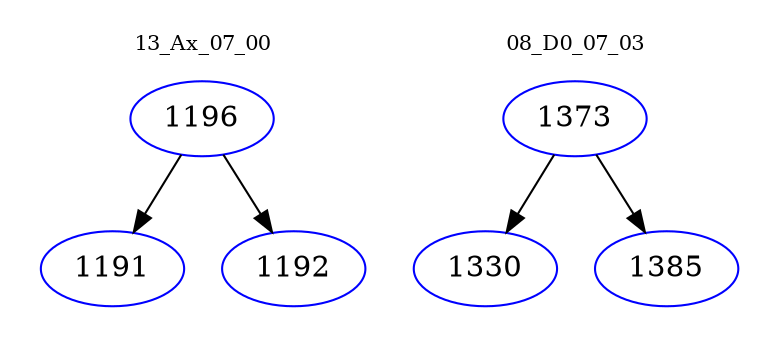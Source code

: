 digraph{
subgraph cluster_0 {
color = white
label = "13_Ax_07_00";
fontsize=10;
T0_1196 [label="1196", color="blue"]
T0_1196 -> T0_1191 [color="black"]
T0_1191 [label="1191", color="blue"]
T0_1196 -> T0_1192 [color="black"]
T0_1192 [label="1192", color="blue"]
}
subgraph cluster_1 {
color = white
label = "08_D0_07_03";
fontsize=10;
T1_1373 [label="1373", color="blue"]
T1_1373 -> T1_1330 [color="black"]
T1_1330 [label="1330", color="blue"]
T1_1373 -> T1_1385 [color="black"]
T1_1385 [label="1385", color="blue"]
}
}
